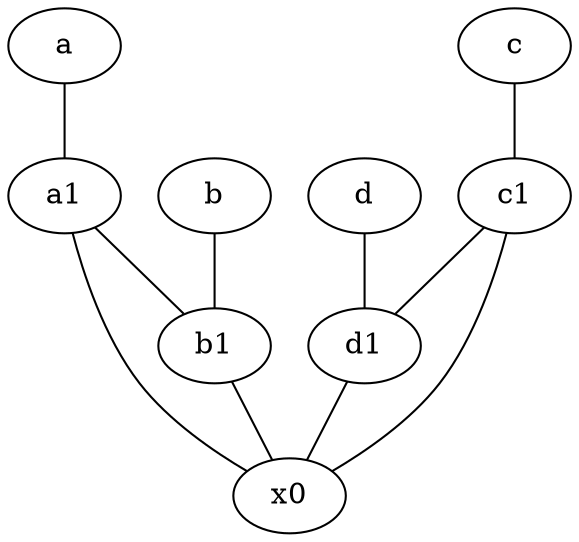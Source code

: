 graph {
	node [labelfontsize=50]
	a [labelfontsize=50 pos="8,2!"]
	d [labelfontsize=50 pos="2,5!"]
	a1 [labelfontsize=50 pos="8,3!"]
	b1 [labelfontsize=50 pos="9,4!"]
	d1 [labelfontsize=50 pos="3,5!"]
	b [labelfontsize=50 pos="10,4!"]
	c [labelfontsize=50 pos="4.5,2!"]
	c1 [labelfontsize=50 pos="4.5,3!"]
	x0 [labelfontsize=50]
	a1 -- b1
	c1 -- d1
	b1 -- x0
	c1 -- x0
	c -- c1
	d1 -- x0
	a1 -- x0
	d -- d1
	a -- a1
	b -- b1
}
